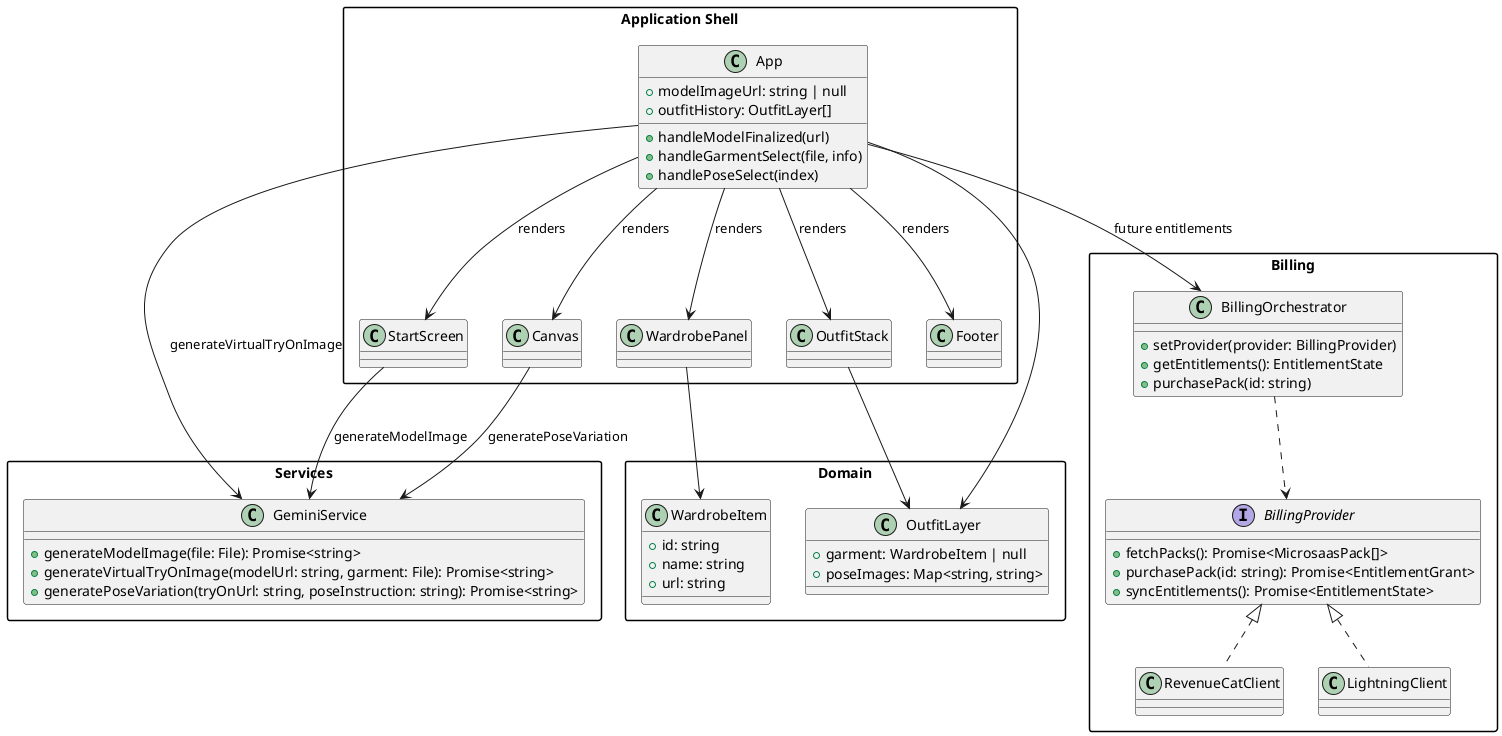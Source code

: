 @startuml
skinparam packageStyle rectangle
skinparam shadowing false
skinparam defaultTextAlignment center

package "Application Shell" {
  class App {
    +modelImageUrl: string | null
    +outfitHistory: OutfitLayer[]
    +handleModelFinalized(url)
    +handleGarmentSelect(file, info)
    +handlePoseSelect(index)
  }
  class StartScreen
  class Canvas
  class WardrobePanel
  class OutfitStack
  class Footer
}

package "Services" {
  class GeminiService {
    +generateModelImage(file: File): Promise<string>
    +generateVirtualTryOnImage(modelUrl: string, garment: File): Promise<string>
    +generatePoseVariation(tryOnUrl: string, poseInstruction: string): Promise<string>
  }
}

package "Domain" {
  class WardrobeItem {
    +id: string
    +name: string
    +url: string
  }
  class OutfitLayer {
    +garment: WardrobeItem | null
    +poseImages: Map<string, string>
  }
}

App --> StartScreen : renders
App --> Canvas : renders
App --> WardrobePanel : renders
App --> OutfitStack : renders
App --> Footer : renders
StartScreen --> GeminiService : generateModelImage
Canvas --> GeminiService : generatePoseVariation
App --> GeminiService : generateVirtualTryOnImage
WardrobePanel --> WardrobeItem
OutfitStack --> OutfitLayer
App --> OutfitLayer

' Proposed billing architecture additions
package "Billing" {
  interface BillingProvider {
    +fetchPacks(): Promise<MicrosaasPack[]>
    +purchasePack(id: string): Promise<EntitlementGrant>
    +syncEntitlements(): Promise<EntitlementState>
  }
  class RevenueCatClient
  class LightningClient
  class BillingOrchestrator {
    +setProvider(provider: BillingProvider)
    +getEntitlements(): EntitlementState
    +purchasePack(id: string)
  }
}

BillingOrchestrator ..> BillingProvider
BillingProvider <|.. RevenueCatClient
BillingProvider <|.. LightningClient
App --> BillingOrchestrator : future entitlements

@enduml
